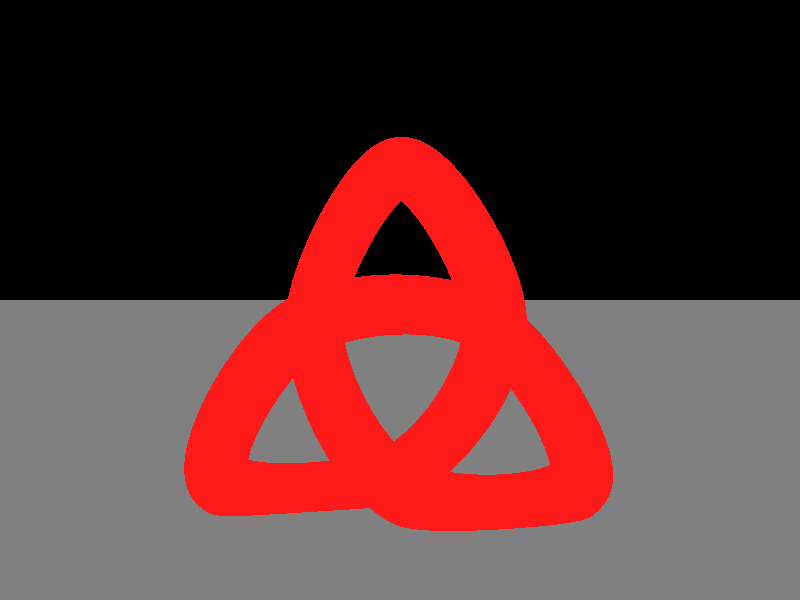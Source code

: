 //--includes------------------------
//--declares------------------------

#declare dist = .5;
global_settings {
  photons {
    spacing .2
    jitter 1
  }
}

//--objects-------------------------
    
//plane
plane {
  y, -.5
  pigment {
    colour rgb <.5, .5, .5>
  }
  finish {
    reflection .2
  }
}
//knot
sphere_sweep {
  cubic_spline                
  12, 
  <1.5, 2.6, -dist>, .5                         
  <0, 0, 0>, .5               
  <3, 0, dist>, .5               
  <4.5, 2.6, -dist>, .5
  <3, 5.2, 0>, .5
  <1.5, 2.6, dist>, .5
  <3, 0, -dist>, .5
  <6, 0, 0>, .5
  <4.5, 2.6, dist>, .5
  <1.5, 2.6, -dist>, .5
  <0, 0, 0>, .5
  <3, 0, dist>, .5
  pigment {
    colour rgbt <1, .1, .1, .75>
  }  
  finish {
    reflection .2
  }
  photons {  // photon block for an object
    target 1.0
    refraction on
    reflection on
  }
  interior {
    ior 1.5
    fade_power 1001
    fade_distance 0.9
    fade_color <1, .1, .1>
  }
} 

//--lights--------------------------

// create a regular point light source
light_source {
  0*x                  // light's position (translated below)
  color rgb <1,1,1>    // light's color
  translate <-20, 40, -20> 
  photons {           // photon block for a light source
    refraction on
    reflection on
  }
}
 
//--camera--------------------------  

// perspective (default) camera
camera {
  location  <3, 3, -10>
  look_at   <3, 3, 0>
  right     x*image_width/image_height
}